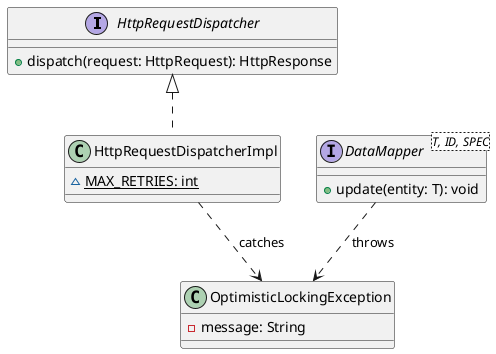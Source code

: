@startuml concurreny class diagram


interface HttpRequestDispatcher {
  + dispatch(request: HttpRequest): HttpResponse
}

class HttpRequestDispatcherImpl {
  ~ {static} MAX_RETRIES: int
}

interface DataMapper<T, ID, SPEC> {
  + update(entity: T): void
}

class OptimisticLockingException {
  - message: String
}

HttpRequestDispatcherImpl .up.|> HttpRequestDispatcher
HttpRequestDispatcherImpl .down.> OptimisticLockingException: catches
DataMapper .down.> OptimisticLockingException: throws

@enduml